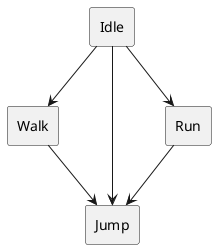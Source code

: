 @startuml

rectangle "Idle" as Idle
rectangle "Walk" as Walk
rectangle "Jump" as Jump
rectangle "Run" as Run

'[*] --> Idle
Idle --> Walk
Idle --> Run
Idle --> Jump
Walk --> Jump
Run --> Jump

'Walk --> [*]
'Run --> [*]
'Jump --> [*]

@enduml